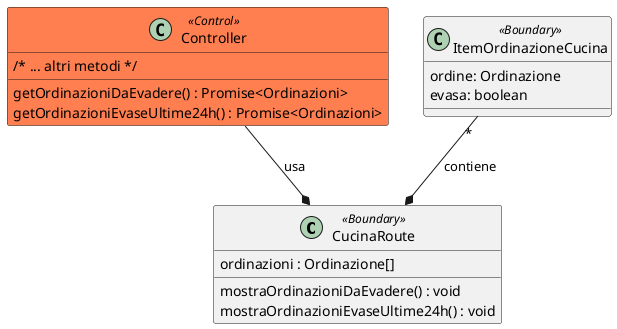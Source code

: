 @startuml
class CucinaRoute <<Boundary>>{
ordinazioni : Ordinazione[]
mostraOrdinazioniDaEvadere() : void
mostraOrdinazioniEvaseUltime24h() : void
}

class Controller <<Control>> #coral{
/* ... altri metodi */
getOrdinazioniDaEvadere() : Promise<Ordinazioni>
getOrdinazioniEvaseUltime24h() : Promise<Ordinazioni>


}

class ItemOrdinazioneCucina <<Boundary>> {

    ordine: Ordinazione
    evasa: boolean

}


ItemOrdinazioneCucina "*"--* CucinaRoute : contiene


Controller --* CucinaRoute : usa
@enduml